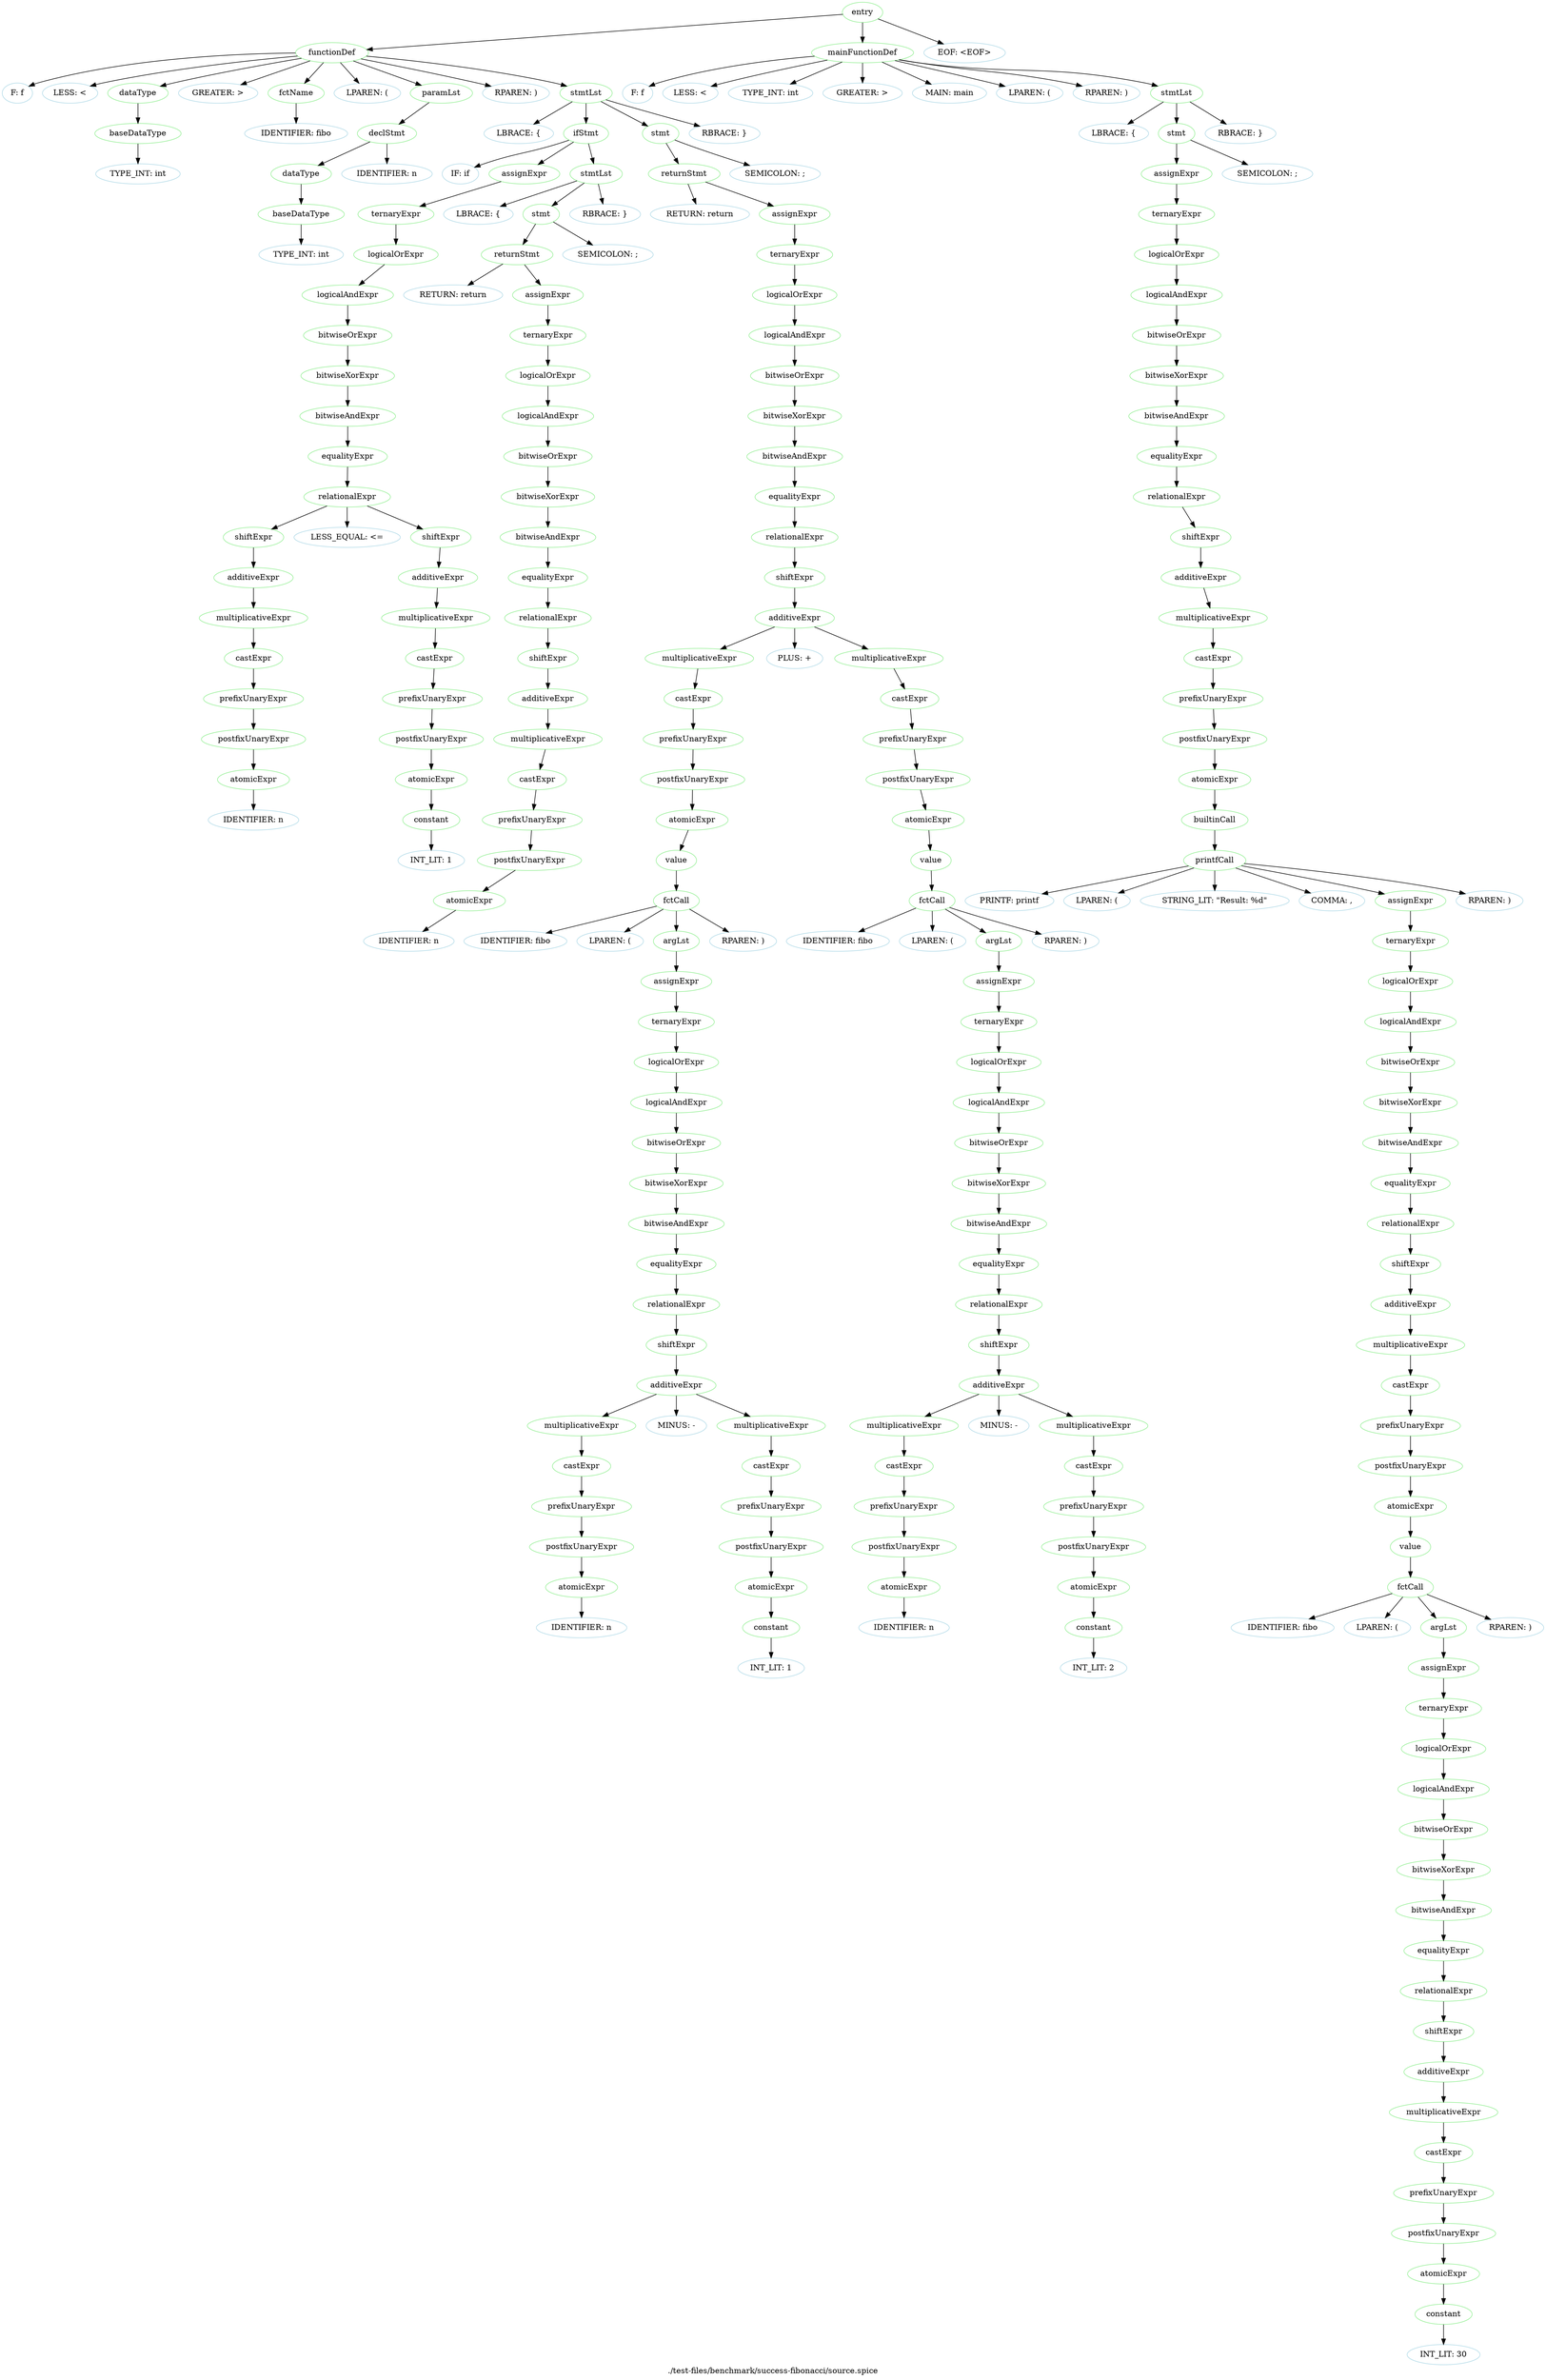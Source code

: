 digraph {
 rankdir="TB";
 label="./test-files/benchmark/success-fibonacci/source.spice";
 L1C0_entry [color="lightgreen",label="entry"];
 L1C0_functionDef [color="lightgreen",label="functionDef"];
 L1C0_entry -> L1C0_functionDef;
 L1C0 [color="lightblue",label="F: f"];
 L1C0_functionDef -> L1C0
 L1C1 [color="lightblue",label="LESS: <"];
 L1C0_functionDef -> L1C1
 L1C2_dataType [color="lightgreen",label="dataType"];
 L1C0_functionDef -> L1C2_dataType;
 L1C2_baseDataType [color="lightgreen",label="baseDataType"];
 L1C2_dataType -> L1C2_baseDataType;
 L1C2 [color="lightblue",label="TYPE_INT: int"];
 L1C2_baseDataType -> L1C2
 L1C5 [color="lightblue",label="GREATER: >"];
 L1C0_functionDef -> L1C5
 L1C7_fctName [color="lightgreen",label="fctName"];
 L1C0_functionDef -> L1C7_fctName;
 L1C7 [color="lightblue",label="IDENTIFIER: fibo"];
 L1C7_fctName -> L1C7
 L1C11 [color="lightblue",label="LPAREN: ("];
 L1C0_functionDef -> L1C11
 L1C12_paramLst [color="lightgreen",label="paramLst"];
 L1C0_functionDef -> L1C12_paramLst;
 L1C12_declStmt [color="lightgreen",label="declStmt"];
 L1C12_paramLst -> L1C12_declStmt;
 L1C12_dataType [color="lightgreen",label="dataType"];
 L1C12_declStmt -> L1C12_dataType;
 L1C12_baseDataType [color="lightgreen",label="baseDataType"];
 L1C12_dataType -> L1C12_baseDataType;
 L1C12 [color="lightblue",label="TYPE_INT: int"];
 L1C12_baseDataType -> L1C12
 L1C16 [color="lightblue",label="IDENTIFIER: n"];
 L1C12_declStmt -> L1C16
 L1C17 [color="lightblue",label="RPAREN: )"];
 L1C0_functionDef -> L1C17
 L1C19_stmtLst [color="lightgreen",label="stmtLst"];
 L1C0_functionDef -> L1C19_stmtLst;
 L1C19 [color="lightblue",label="LBRACE: {"];
 L1C19_stmtLst -> L1C19
 L2C4_ifStmt [color="lightgreen",label="ifStmt"];
 L1C19_stmtLst -> L2C4_ifStmt;
 L2C4 [color="lightblue",label="IF: if"];
 L2C4_ifStmt -> L2C4
 L2C7_assignExpr [color="lightgreen",label="assignExpr"];
 L2C4_ifStmt -> L2C7_assignExpr;
 L2C7_ternaryExpr [color="lightgreen",label="ternaryExpr"];
 L2C7_assignExpr -> L2C7_ternaryExpr;
 L2C7_logicalOrExpr [color="lightgreen",label="logicalOrExpr"];
 L2C7_ternaryExpr -> L2C7_logicalOrExpr;
 L2C7_logicalAndExpr [color="lightgreen",label="logicalAndExpr"];
 L2C7_logicalOrExpr -> L2C7_logicalAndExpr;
 L2C7_bitwiseOrExpr [color="lightgreen",label="bitwiseOrExpr"];
 L2C7_logicalAndExpr -> L2C7_bitwiseOrExpr;
 L2C7_bitwiseXorExpr [color="lightgreen",label="bitwiseXorExpr"];
 L2C7_bitwiseOrExpr -> L2C7_bitwiseXorExpr;
 L2C7_bitwiseAndExpr [color="lightgreen",label="bitwiseAndExpr"];
 L2C7_bitwiseXorExpr -> L2C7_bitwiseAndExpr;
 L2C7_equalityExpr [color="lightgreen",label="equalityExpr"];
 L2C7_bitwiseAndExpr -> L2C7_equalityExpr;
 L2C7_relationalExpr [color="lightgreen",label="relationalExpr"];
 L2C7_equalityExpr -> L2C7_relationalExpr;
 L2C7_shiftExpr [color="lightgreen",label="shiftExpr"];
 L2C7_relationalExpr -> L2C7_shiftExpr;
 L2C7_additiveExpr [color="lightgreen",label="additiveExpr"];
 L2C7_shiftExpr -> L2C7_additiveExpr;
 L2C7_multiplicativeExpr [color="lightgreen",label="multiplicativeExpr"];
 L2C7_additiveExpr -> L2C7_multiplicativeExpr;
 L2C7_castExpr [color="lightgreen",label="castExpr"];
 L2C7_multiplicativeExpr -> L2C7_castExpr;
 L2C7_prefixUnaryExpr [color="lightgreen",label="prefixUnaryExpr"];
 L2C7_castExpr -> L2C7_prefixUnaryExpr;
 L2C7_postfixUnaryExpr [color="lightgreen",label="postfixUnaryExpr"];
 L2C7_prefixUnaryExpr -> L2C7_postfixUnaryExpr;
 L2C7_atomicExpr [color="lightgreen",label="atomicExpr"];
 L2C7_postfixUnaryExpr -> L2C7_atomicExpr;
 L2C7 [color="lightblue",label="IDENTIFIER: n"];
 L2C7_atomicExpr -> L2C7
 L2C9 [color="lightblue",label="LESS_EQUAL: <="];
 L2C7_relationalExpr -> L2C9
 L2C12_shiftExpr [color="lightgreen",label="shiftExpr"];
 L2C7_relationalExpr -> L2C12_shiftExpr;
 L2C12_additiveExpr [color="lightgreen",label="additiveExpr"];
 L2C12_shiftExpr -> L2C12_additiveExpr;
 L2C12_multiplicativeExpr [color="lightgreen",label="multiplicativeExpr"];
 L2C12_additiveExpr -> L2C12_multiplicativeExpr;
 L2C12_castExpr [color="lightgreen",label="castExpr"];
 L2C12_multiplicativeExpr -> L2C12_castExpr;
 L2C12_prefixUnaryExpr [color="lightgreen",label="prefixUnaryExpr"];
 L2C12_castExpr -> L2C12_prefixUnaryExpr;
 L2C12_postfixUnaryExpr [color="lightgreen",label="postfixUnaryExpr"];
 L2C12_prefixUnaryExpr -> L2C12_postfixUnaryExpr;
 L2C12_atomicExpr [color="lightgreen",label="atomicExpr"];
 L2C12_postfixUnaryExpr -> L2C12_atomicExpr;
 L2C12_constant [color="lightgreen",label="constant"];
 L2C12_atomicExpr -> L2C12_constant;
 L2C12 [color="lightblue",label="INT_LIT: 1"];
 L2C12_constant -> L2C12
 L2C14_stmtLst [color="lightgreen",label="stmtLst"];
 L2C4_ifStmt -> L2C14_stmtLst;
 L2C14 [color="lightblue",label="LBRACE: {"];
 L2C14_stmtLst -> L2C14
 L2C16_stmt [color="lightgreen",label="stmt"];
 L2C14_stmtLst -> L2C16_stmt;
 L2C16_returnStmt [color="lightgreen",label="returnStmt"];
 L2C16_stmt -> L2C16_returnStmt;
 L2C16 [color="lightblue",label="RETURN: return"];
 L2C16_returnStmt -> L2C16
 L2C23_assignExpr [color="lightgreen",label="assignExpr"];
 L2C16_returnStmt -> L2C23_assignExpr;
 L2C23_ternaryExpr [color="lightgreen",label="ternaryExpr"];
 L2C23_assignExpr -> L2C23_ternaryExpr;
 L2C23_logicalOrExpr [color="lightgreen",label="logicalOrExpr"];
 L2C23_ternaryExpr -> L2C23_logicalOrExpr;
 L2C23_logicalAndExpr [color="lightgreen",label="logicalAndExpr"];
 L2C23_logicalOrExpr -> L2C23_logicalAndExpr;
 L2C23_bitwiseOrExpr [color="lightgreen",label="bitwiseOrExpr"];
 L2C23_logicalAndExpr -> L2C23_bitwiseOrExpr;
 L2C23_bitwiseXorExpr [color="lightgreen",label="bitwiseXorExpr"];
 L2C23_bitwiseOrExpr -> L2C23_bitwiseXorExpr;
 L2C23_bitwiseAndExpr [color="lightgreen",label="bitwiseAndExpr"];
 L2C23_bitwiseXorExpr -> L2C23_bitwiseAndExpr;
 L2C23_equalityExpr [color="lightgreen",label="equalityExpr"];
 L2C23_bitwiseAndExpr -> L2C23_equalityExpr;
 L2C23_relationalExpr [color="lightgreen",label="relationalExpr"];
 L2C23_equalityExpr -> L2C23_relationalExpr;
 L2C23_shiftExpr [color="lightgreen",label="shiftExpr"];
 L2C23_relationalExpr -> L2C23_shiftExpr;
 L2C23_additiveExpr [color="lightgreen",label="additiveExpr"];
 L2C23_shiftExpr -> L2C23_additiveExpr;
 L2C23_multiplicativeExpr [color="lightgreen",label="multiplicativeExpr"];
 L2C23_additiveExpr -> L2C23_multiplicativeExpr;
 L2C23_castExpr [color="lightgreen",label="castExpr"];
 L2C23_multiplicativeExpr -> L2C23_castExpr;
 L2C23_prefixUnaryExpr [color="lightgreen",label="prefixUnaryExpr"];
 L2C23_castExpr -> L2C23_prefixUnaryExpr;
 L2C23_postfixUnaryExpr [color="lightgreen",label="postfixUnaryExpr"];
 L2C23_prefixUnaryExpr -> L2C23_postfixUnaryExpr;
 L2C23_atomicExpr [color="lightgreen",label="atomicExpr"];
 L2C23_postfixUnaryExpr -> L2C23_atomicExpr;
 L2C23 [color="lightblue",label="IDENTIFIER: n"];
 L2C23_atomicExpr -> L2C23
 L2C24 [color="lightblue",label="SEMICOLON: ;"];
 L2C16_stmt -> L2C24
 L2C26 [color="lightblue",label="RBRACE: }"];
 L2C14_stmtLst -> L2C26
 L3C4_stmt [color="lightgreen",label="stmt"];
 L1C19_stmtLst -> L3C4_stmt;
 L3C4_returnStmt [color="lightgreen",label="returnStmt"];
 L3C4_stmt -> L3C4_returnStmt;
 L3C4 [color="lightblue",label="RETURN: return"];
 L3C4_returnStmt -> L3C4
 L3C11_assignExpr [color="lightgreen",label="assignExpr"];
 L3C4_returnStmt -> L3C11_assignExpr;
 L3C11_ternaryExpr [color="lightgreen",label="ternaryExpr"];
 L3C11_assignExpr -> L3C11_ternaryExpr;
 L3C11_logicalOrExpr [color="lightgreen",label="logicalOrExpr"];
 L3C11_ternaryExpr -> L3C11_logicalOrExpr;
 L3C11_logicalAndExpr [color="lightgreen",label="logicalAndExpr"];
 L3C11_logicalOrExpr -> L3C11_logicalAndExpr;
 L3C11_bitwiseOrExpr [color="lightgreen",label="bitwiseOrExpr"];
 L3C11_logicalAndExpr -> L3C11_bitwiseOrExpr;
 L3C11_bitwiseXorExpr [color="lightgreen",label="bitwiseXorExpr"];
 L3C11_bitwiseOrExpr -> L3C11_bitwiseXorExpr;
 L3C11_bitwiseAndExpr [color="lightgreen",label="bitwiseAndExpr"];
 L3C11_bitwiseXorExpr -> L3C11_bitwiseAndExpr;
 L3C11_equalityExpr [color="lightgreen",label="equalityExpr"];
 L3C11_bitwiseAndExpr -> L3C11_equalityExpr;
 L3C11_relationalExpr [color="lightgreen",label="relationalExpr"];
 L3C11_equalityExpr -> L3C11_relationalExpr;
 L3C11_shiftExpr [color="lightgreen",label="shiftExpr"];
 L3C11_relationalExpr -> L3C11_shiftExpr;
 L3C11_additiveExpr [color="lightgreen",label="additiveExpr"];
 L3C11_shiftExpr -> L3C11_additiveExpr;
 L3C11_multiplicativeExpr [color="lightgreen",label="multiplicativeExpr"];
 L3C11_additiveExpr -> L3C11_multiplicativeExpr;
 L3C11_castExpr [color="lightgreen",label="castExpr"];
 L3C11_multiplicativeExpr -> L3C11_castExpr;
 L3C11_prefixUnaryExpr [color="lightgreen",label="prefixUnaryExpr"];
 L3C11_castExpr -> L3C11_prefixUnaryExpr;
 L3C11_postfixUnaryExpr [color="lightgreen",label="postfixUnaryExpr"];
 L3C11_prefixUnaryExpr -> L3C11_postfixUnaryExpr;
 L3C11_atomicExpr [color="lightgreen",label="atomicExpr"];
 L3C11_postfixUnaryExpr -> L3C11_atomicExpr;
 L3C11_value [color="lightgreen",label="value"];
 L3C11_atomicExpr -> L3C11_value;
 L3C11_fctCall [color="lightgreen",label="fctCall"];
 L3C11_value -> L3C11_fctCall;
 L3C11 [color="lightblue",label="IDENTIFIER: fibo"];
 L3C11_fctCall -> L3C11
 L3C15 [color="lightblue",label="LPAREN: ("];
 L3C11_fctCall -> L3C15
 L3C16_argLst [color="lightgreen",label="argLst"];
 L3C11_fctCall -> L3C16_argLst;
 L3C16_assignExpr [color="lightgreen",label="assignExpr"];
 L3C16_argLst -> L3C16_assignExpr;
 L3C16_ternaryExpr [color="lightgreen",label="ternaryExpr"];
 L3C16_assignExpr -> L3C16_ternaryExpr;
 L3C16_logicalOrExpr [color="lightgreen",label="logicalOrExpr"];
 L3C16_ternaryExpr -> L3C16_logicalOrExpr;
 L3C16_logicalAndExpr [color="lightgreen",label="logicalAndExpr"];
 L3C16_logicalOrExpr -> L3C16_logicalAndExpr;
 L3C16_bitwiseOrExpr [color="lightgreen",label="bitwiseOrExpr"];
 L3C16_logicalAndExpr -> L3C16_bitwiseOrExpr;
 L3C16_bitwiseXorExpr [color="lightgreen",label="bitwiseXorExpr"];
 L3C16_bitwiseOrExpr -> L3C16_bitwiseXorExpr;
 L3C16_bitwiseAndExpr [color="lightgreen",label="bitwiseAndExpr"];
 L3C16_bitwiseXorExpr -> L3C16_bitwiseAndExpr;
 L3C16_equalityExpr [color="lightgreen",label="equalityExpr"];
 L3C16_bitwiseAndExpr -> L3C16_equalityExpr;
 L3C16_relationalExpr [color="lightgreen",label="relationalExpr"];
 L3C16_equalityExpr -> L3C16_relationalExpr;
 L3C16_shiftExpr [color="lightgreen",label="shiftExpr"];
 L3C16_relationalExpr -> L3C16_shiftExpr;
 L3C16_additiveExpr [color="lightgreen",label="additiveExpr"];
 L3C16_shiftExpr -> L3C16_additiveExpr;
 L3C16_multiplicativeExpr [color="lightgreen",label="multiplicativeExpr"];
 L3C16_additiveExpr -> L3C16_multiplicativeExpr;
 L3C16_castExpr [color="lightgreen",label="castExpr"];
 L3C16_multiplicativeExpr -> L3C16_castExpr;
 L3C16_prefixUnaryExpr [color="lightgreen",label="prefixUnaryExpr"];
 L3C16_castExpr -> L3C16_prefixUnaryExpr;
 L3C16_postfixUnaryExpr [color="lightgreen",label="postfixUnaryExpr"];
 L3C16_prefixUnaryExpr -> L3C16_postfixUnaryExpr;
 L3C16_atomicExpr [color="lightgreen",label="atomicExpr"];
 L3C16_postfixUnaryExpr -> L3C16_atomicExpr;
 L3C16 [color="lightblue",label="IDENTIFIER: n"];
 L3C16_atomicExpr -> L3C16
 L3C18 [color="lightblue",label="MINUS: -"];
 L3C16_additiveExpr -> L3C18
 L3C20_multiplicativeExpr [color="lightgreen",label="multiplicativeExpr"];
 L3C16_additiveExpr -> L3C20_multiplicativeExpr;
 L3C20_castExpr [color="lightgreen",label="castExpr"];
 L3C20_multiplicativeExpr -> L3C20_castExpr;
 L3C20_prefixUnaryExpr [color="lightgreen",label="prefixUnaryExpr"];
 L3C20_castExpr -> L3C20_prefixUnaryExpr;
 L3C20_postfixUnaryExpr [color="lightgreen",label="postfixUnaryExpr"];
 L3C20_prefixUnaryExpr -> L3C20_postfixUnaryExpr;
 L3C20_atomicExpr [color="lightgreen",label="atomicExpr"];
 L3C20_postfixUnaryExpr -> L3C20_atomicExpr;
 L3C20_constant [color="lightgreen",label="constant"];
 L3C20_atomicExpr -> L3C20_constant;
 L3C20 [color="lightblue",label="INT_LIT: 1"];
 L3C20_constant -> L3C20
 L3C21 [color="lightblue",label="RPAREN: )"];
 L3C11_fctCall -> L3C21
 L3C23 [color="lightblue",label="PLUS: +"];
 L3C11_additiveExpr -> L3C23
 L3C25_multiplicativeExpr [color="lightgreen",label="multiplicativeExpr"];
 L3C11_additiveExpr -> L3C25_multiplicativeExpr;
 L3C25_castExpr [color="lightgreen",label="castExpr"];
 L3C25_multiplicativeExpr -> L3C25_castExpr;
 L3C25_prefixUnaryExpr [color="lightgreen",label="prefixUnaryExpr"];
 L3C25_castExpr -> L3C25_prefixUnaryExpr;
 L3C25_postfixUnaryExpr [color="lightgreen",label="postfixUnaryExpr"];
 L3C25_prefixUnaryExpr -> L3C25_postfixUnaryExpr;
 L3C25_atomicExpr [color="lightgreen",label="atomicExpr"];
 L3C25_postfixUnaryExpr -> L3C25_atomicExpr;
 L3C25_value [color="lightgreen",label="value"];
 L3C25_atomicExpr -> L3C25_value;
 L3C25_fctCall [color="lightgreen",label="fctCall"];
 L3C25_value -> L3C25_fctCall;
 L3C25 [color="lightblue",label="IDENTIFIER: fibo"];
 L3C25_fctCall -> L3C25
 L3C29 [color="lightblue",label="LPAREN: ("];
 L3C25_fctCall -> L3C29
 L3C30_argLst [color="lightgreen",label="argLst"];
 L3C25_fctCall -> L3C30_argLst;
 L3C30_assignExpr [color="lightgreen",label="assignExpr"];
 L3C30_argLst -> L3C30_assignExpr;
 L3C30_ternaryExpr [color="lightgreen",label="ternaryExpr"];
 L3C30_assignExpr -> L3C30_ternaryExpr;
 L3C30_logicalOrExpr [color="lightgreen",label="logicalOrExpr"];
 L3C30_ternaryExpr -> L3C30_logicalOrExpr;
 L3C30_logicalAndExpr [color="lightgreen",label="logicalAndExpr"];
 L3C30_logicalOrExpr -> L3C30_logicalAndExpr;
 L3C30_bitwiseOrExpr [color="lightgreen",label="bitwiseOrExpr"];
 L3C30_logicalAndExpr -> L3C30_bitwiseOrExpr;
 L3C30_bitwiseXorExpr [color="lightgreen",label="bitwiseXorExpr"];
 L3C30_bitwiseOrExpr -> L3C30_bitwiseXorExpr;
 L3C30_bitwiseAndExpr [color="lightgreen",label="bitwiseAndExpr"];
 L3C30_bitwiseXorExpr -> L3C30_bitwiseAndExpr;
 L3C30_equalityExpr [color="lightgreen",label="equalityExpr"];
 L3C30_bitwiseAndExpr -> L3C30_equalityExpr;
 L3C30_relationalExpr [color="lightgreen",label="relationalExpr"];
 L3C30_equalityExpr -> L3C30_relationalExpr;
 L3C30_shiftExpr [color="lightgreen",label="shiftExpr"];
 L3C30_relationalExpr -> L3C30_shiftExpr;
 L3C30_additiveExpr [color="lightgreen",label="additiveExpr"];
 L3C30_shiftExpr -> L3C30_additiveExpr;
 L3C30_multiplicativeExpr [color="lightgreen",label="multiplicativeExpr"];
 L3C30_additiveExpr -> L3C30_multiplicativeExpr;
 L3C30_castExpr [color="lightgreen",label="castExpr"];
 L3C30_multiplicativeExpr -> L3C30_castExpr;
 L3C30_prefixUnaryExpr [color="lightgreen",label="prefixUnaryExpr"];
 L3C30_castExpr -> L3C30_prefixUnaryExpr;
 L3C30_postfixUnaryExpr [color="lightgreen",label="postfixUnaryExpr"];
 L3C30_prefixUnaryExpr -> L3C30_postfixUnaryExpr;
 L3C30_atomicExpr [color="lightgreen",label="atomicExpr"];
 L3C30_postfixUnaryExpr -> L3C30_atomicExpr;
 L3C30 [color="lightblue",label="IDENTIFIER: n"];
 L3C30_atomicExpr -> L3C30
 L3C32 [color="lightblue",label="MINUS: -"];
 L3C30_additiveExpr -> L3C32
 L3C34_multiplicativeExpr [color="lightgreen",label="multiplicativeExpr"];
 L3C30_additiveExpr -> L3C34_multiplicativeExpr;
 L3C34_castExpr [color="lightgreen",label="castExpr"];
 L3C34_multiplicativeExpr -> L3C34_castExpr;
 L3C34_prefixUnaryExpr [color="lightgreen",label="prefixUnaryExpr"];
 L3C34_castExpr -> L3C34_prefixUnaryExpr;
 L3C34_postfixUnaryExpr [color="lightgreen",label="postfixUnaryExpr"];
 L3C34_prefixUnaryExpr -> L3C34_postfixUnaryExpr;
 L3C34_atomicExpr [color="lightgreen",label="atomicExpr"];
 L3C34_postfixUnaryExpr -> L3C34_atomicExpr;
 L3C34_constant [color="lightgreen",label="constant"];
 L3C34_atomicExpr -> L3C34_constant;
 L3C34 [color="lightblue",label="INT_LIT: 2"];
 L3C34_constant -> L3C34
 L3C35 [color="lightblue",label="RPAREN: )"];
 L3C25_fctCall -> L3C35
 L3C36 [color="lightblue",label="SEMICOLON: ;"];
 L3C4_stmt -> L3C36
 L4C0 [color="lightblue",label="RBRACE: }"];
 L1C19_stmtLst -> L4C0
 L6C0_mainFunctionDef [color="lightgreen",label="mainFunctionDef"];
 L1C0_entry -> L6C0_mainFunctionDef;
 L6C0 [color="lightblue",label="F: f"];
 L6C0_mainFunctionDef -> L6C0
 L6C1 [color="lightblue",label="LESS: <"];
 L6C0_mainFunctionDef -> L6C1
 L6C2 [color="lightblue",label="TYPE_INT: int"];
 L6C0_mainFunctionDef -> L6C2
 L6C5 [color="lightblue",label="GREATER: >"];
 L6C0_mainFunctionDef -> L6C5
 L6C7 [color="lightblue",label="MAIN: main"];
 L6C0_mainFunctionDef -> L6C7
 L6C11 [color="lightblue",label="LPAREN: ("];
 L6C0_mainFunctionDef -> L6C11
 L6C12 [color="lightblue",label="RPAREN: )"];
 L6C0_mainFunctionDef -> L6C12
 L6C14_stmtLst [color="lightgreen",label="stmtLst"];
 L6C0_mainFunctionDef -> L6C14_stmtLst;
 L6C14 [color="lightblue",label="LBRACE: {"];
 L6C14_stmtLst -> L6C14
 L7C4_stmt [color="lightgreen",label="stmt"];
 L6C14_stmtLst -> L7C4_stmt;
 L7C4_assignExpr [color="lightgreen",label="assignExpr"];
 L7C4_stmt -> L7C4_assignExpr;
 L7C4_ternaryExpr [color="lightgreen",label="ternaryExpr"];
 L7C4_assignExpr -> L7C4_ternaryExpr;
 L7C4_logicalOrExpr [color="lightgreen",label="logicalOrExpr"];
 L7C4_ternaryExpr -> L7C4_logicalOrExpr;
 L7C4_logicalAndExpr [color="lightgreen",label="logicalAndExpr"];
 L7C4_logicalOrExpr -> L7C4_logicalAndExpr;
 L7C4_bitwiseOrExpr [color="lightgreen",label="bitwiseOrExpr"];
 L7C4_logicalAndExpr -> L7C4_bitwiseOrExpr;
 L7C4_bitwiseXorExpr [color="lightgreen",label="bitwiseXorExpr"];
 L7C4_bitwiseOrExpr -> L7C4_bitwiseXorExpr;
 L7C4_bitwiseAndExpr [color="lightgreen",label="bitwiseAndExpr"];
 L7C4_bitwiseXorExpr -> L7C4_bitwiseAndExpr;
 L7C4_equalityExpr [color="lightgreen",label="equalityExpr"];
 L7C4_bitwiseAndExpr -> L7C4_equalityExpr;
 L7C4_relationalExpr [color="lightgreen",label="relationalExpr"];
 L7C4_equalityExpr -> L7C4_relationalExpr;
 L7C4_shiftExpr [color="lightgreen",label="shiftExpr"];
 L7C4_relationalExpr -> L7C4_shiftExpr;
 L7C4_additiveExpr [color="lightgreen",label="additiveExpr"];
 L7C4_shiftExpr -> L7C4_additiveExpr;
 L7C4_multiplicativeExpr [color="lightgreen",label="multiplicativeExpr"];
 L7C4_additiveExpr -> L7C4_multiplicativeExpr;
 L7C4_castExpr [color="lightgreen",label="castExpr"];
 L7C4_multiplicativeExpr -> L7C4_castExpr;
 L7C4_prefixUnaryExpr [color="lightgreen",label="prefixUnaryExpr"];
 L7C4_castExpr -> L7C4_prefixUnaryExpr;
 L7C4_postfixUnaryExpr [color="lightgreen",label="postfixUnaryExpr"];
 L7C4_prefixUnaryExpr -> L7C4_postfixUnaryExpr;
 L7C4_atomicExpr [color="lightgreen",label="atomicExpr"];
 L7C4_postfixUnaryExpr -> L7C4_atomicExpr;
 L7C4_builtinCall [color="lightgreen",label="builtinCall"];
 L7C4_atomicExpr -> L7C4_builtinCall;
 L7C4_printfCall [color="lightgreen",label="printfCall"];
 L7C4_builtinCall -> L7C4_printfCall;
 L7C4 [color="lightblue",label="PRINTF: printf"];
 L7C4_printfCall -> L7C4
 L7C10 [color="lightblue",label="LPAREN: ("];
 L7C4_printfCall -> L7C10
 L7C11 [color="lightblue",label="STRING_LIT: \"Result: %d\""];
 L7C4_printfCall -> L7C11
 L7C23 [color="lightblue",label="COMMA: ,"];
 L7C4_printfCall -> L7C23
 L7C25_assignExpr [color="lightgreen",label="assignExpr"];
 L7C4_printfCall -> L7C25_assignExpr;
 L7C25_ternaryExpr [color="lightgreen",label="ternaryExpr"];
 L7C25_assignExpr -> L7C25_ternaryExpr;
 L7C25_logicalOrExpr [color="lightgreen",label="logicalOrExpr"];
 L7C25_ternaryExpr -> L7C25_logicalOrExpr;
 L7C25_logicalAndExpr [color="lightgreen",label="logicalAndExpr"];
 L7C25_logicalOrExpr -> L7C25_logicalAndExpr;
 L7C25_bitwiseOrExpr [color="lightgreen",label="bitwiseOrExpr"];
 L7C25_logicalAndExpr -> L7C25_bitwiseOrExpr;
 L7C25_bitwiseXorExpr [color="lightgreen",label="bitwiseXorExpr"];
 L7C25_bitwiseOrExpr -> L7C25_bitwiseXorExpr;
 L7C25_bitwiseAndExpr [color="lightgreen",label="bitwiseAndExpr"];
 L7C25_bitwiseXorExpr -> L7C25_bitwiseAndExpr;
 L7C25_equalityExpr [color="lightgreen",label="equalityExpr"];
 L7C25_bitwiseAndExpr -> L7C25_equalityExpr;
 L7C25_relationalExpr [color="lightgreen",label="relationalExpr"];
 L7C25_equalityExpr -> L7C25_relationalExpr;
 L7C25_shiftExpr [color="lightgreen",label="shiftExpr"];
 L7C25_relationalExpr -> L7C25_shiftExpr;
 L7C25_additiveExpr [color="lightgreen",label="additiveExpr"];
 L7C25_shiftExpr -> L7C25_additiveExpr;
 L7C25_multiplicativeExpr [color="lightgreen",label="multiplicativeExpr"];
 L7C25_additiveExpr -> L7C25_multiplicativeExpr;
 L7C25_castExpr [color="lightgreen",label="castExpr"];
 L7C25_multiplicativeExpr -> L7C25_castExpr;
 L7C25_prefixUnaryExpr [color="lightgreen",label="prefixUnaryExpr"];
 L7C25_castExpr -> L7C25_prefixUnaryExpr;
 L7C25_postfixUnaryExpr [color="lightgreen",label="postfixUnaryExpr"];
 L7C25_prefixUnaryExpr -> L7C25_postfixUnaryExpr;
 L7C25_atomicExpr [color="lightgreen",label="atomicExpr"];
 L7C25_postfixUnaryExpr -> L7C25_atomicExpr;
 L7C25_value [color="lightgreen",label="value"];
 L7C25_atomicExpr -> L7C25_value;
 L7C25_fctCall [color="lightgreen",label="fctCall"];
 L7C25_value -> L7C25_fctCall;
 L7C25 [color="lightblue",label="IDENTIFIER: fibo"];
 L7C25_fctCall -> L7C25
 L7C29 [color="lightblue",label="LPAREN: ("];
 L7C25_fctCall -> L7C29
 L7C30_argLst [color="lightgreen",label="argLst"];
 L7C25_fctCall -> L7C30_argLst;
 L7C30_assignExpr [color="lightgreen",label="assignExpr"];
 L7C30_argLst -> L7C30_assignExpr;
 L7C30_ternaryExpr [color="lightgreen",label="ternaryExpr"];
 L7C30_assignExpr -> L7C30_ternaryExpr;
 L7C30_logicalOrExpr [color="lightgreen",label="logicalOrExpr"];
 L7C30_ternaryExpr -> L7C30_logicalOrExpr;
 L7C30_logicalAndExpr [color="lightgreen",label="logicalAndExpr"];
 L7C30_logicalOrExpr -> L7C30_logicalAndExpr;
 L7C30_bitwiseOrExpr [color="lightgreen",label="bitwiseOrExpr"];
 L7C30_logicalAndExpr -> L7C30_bitwiseOrExpr;
 L7C30_bitwiseXorExpr [color="lightgreen",label="bitwiseXorExpr"];
 L7C30_bitwiseOrExpr -> L7C30_bitwiseXorExpr;
 L7C30_bitwiseAndExpr [color="lightgreen",label="bitwiseAndExpr"];
 L7C30_bitwiseXorExpr -> L7C30_bitwiseAndExpr;
 L7C30_equalityExpr [color="lightgreen",label="equalityExpr"];
 L7C30_bitwiseAndExpr -> L7C30_equalityExpr;
 L7C30_relationalExpr [color="lightgreen",label="relationalExpr"];
 L7C30_equalityExpr -> L7C30_relationalExpr;
 L7C30_shiftExpr [color="lightgreen",label="shiftExpr"];
 L7C30_relationalExpr -> L7C30_shiftExpr;
 L7C30_additiveExpr [color="lightgreen",label="additiveExpr"];
 L7C30_shiftExpr -> L7C30_additiveExpr;
 L7C30_multiplicativeExpr [color="lightgreen",label="multiplicativeExpr"];
 L7C30_additiveExpr -> L7C30_multiplicativeExpr;
 L7C30_castExpr [color="lightgreen",label="castExpr"];
 L7C30_multiplicativeExpr -> L7C30_castExpr;
 L7C30_prefixUnaryExpr [color="lightgreen",label="prefixUnaryExpr"];
 L7C30_castExpr -> L7C30_prefixUnaryExpr;
 L7C30_postfixUnaryExpr [color="lightgreen",label="postfixUnaryExpr"];
 L7C30_prefixUnaryExpr -> L7C30_postfixUnaryExpr;
 L7C30_atomicExpr [color="lightgreen",label="atomicExpr"];
 L7C30_postfixUnaryExpr -> L7C30_atomicExpr;
 L7C30_constant [color="lightgreen",label="constant"];
 L7C30_atomicExpr -> L7C30_constant;
 L7C30 [color="lightblue",label="INT_LIT: 30"];
 L7C30_constant -> L7C30
 L7C32 [color="lightblue",label="RPAREN: )"];
 L7C25_fctCall -> L7C32
 L7C33 [color="lightblue",label="RPAREN: )"];
 L7C4_printfCall -> L7C33
 L7C34 [color="lightblue",label="SEMICOLON: ;"];
 L7C4_stmt -> L7C34
 L8C0 [color="lightblue",label="RBRACE: }"];
 L6C14_stmtLst -> L8C0
 L8C1 [color="lightblue",label="EOF: <EOF>"];
 L1C0_entry -> L8C1
}
